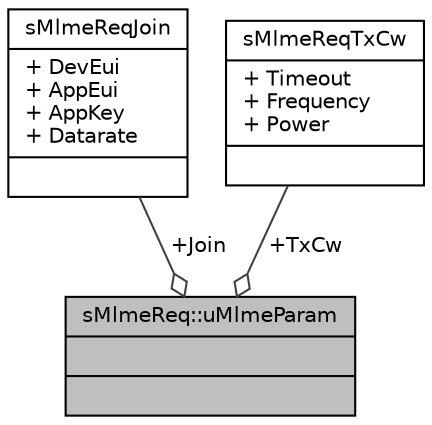 digraph "sMlmeReq::uMlmeParam"
{
  edge [fontname="Helvetica",fontsize="10",labelfontname="Helvetica",labelfontsize="10"];
  node [fontname="Helvetica",fontsize="10",shape=record];
  Node1 [label="{sMlmeReq::uMlmeParam\n||}",height=0.2,width=0.4,color="black", fillcolor="grey75", style="filled", fontcolor="black"];
  Node2 -> Node1 [color="grey25",fontsize="10",style="solid",label=" +Join" ,arrowhead="odiamond",fontname="Helvetica"];
  Node2 [label="{sMlmeReqJoin\n|+ DevEui\l+ AppEui\l+ AppKey\l+ Datarate\l|}",height=0.2,width=0.4,color="black", fillcolor="white", style="filled",URL="$structs_mlme_req_join.html"];
  Node3 -> Node1 [color="grey25",fontsize="10",style="solid",label=" +TxCw" ,arrowhead="odiamond",fontname="Helvetica"];
  Node3 [label="{sMlmeReqTxCw\n|+ Timeout\l+ Frequency\l+ Power\l|}",height=0.2,width=0.4,color="black", fillcolor="white", style="filled",URL="$structs_mlme_req_tx_cw.html"];
}
